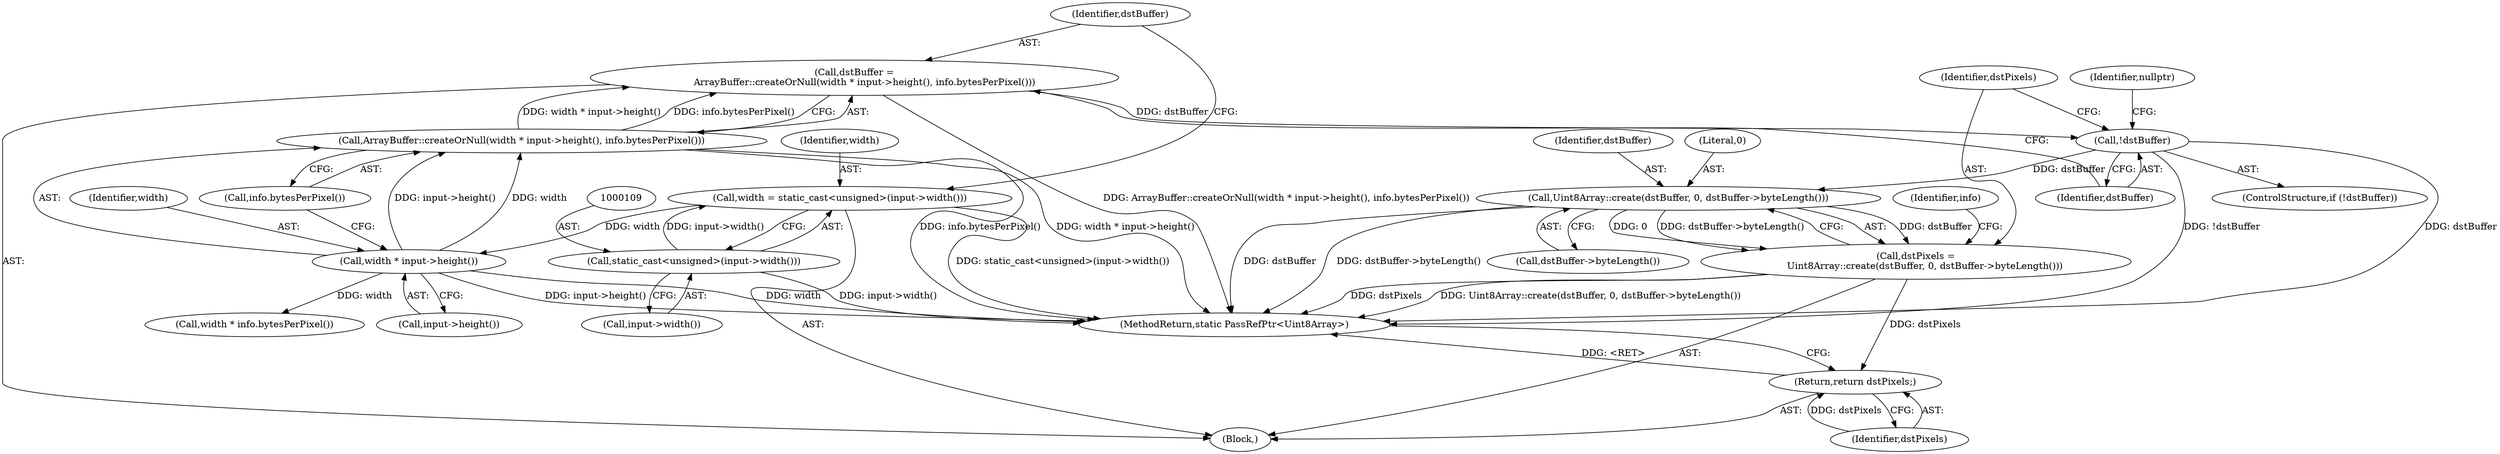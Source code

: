 digraph "0_Chrome_d59a4441697f6253e7dc3f7ae5caad6e5fd2c778_0@API" {
"1000112" [label="(Call,dstBuffer =\n       ArrayBuffer::createOrNull(width * input->height(), info.bytesPerPixel()))"];
"1000114" [label="(Call,ArrayBuffer::createOrNull(width * input->height(), info.bytesPerPixel()))"];
"1000115" [label="(Call,width * input->height())"];
"1000106" [label="(Call,width = static_cast<unsigned>(input->width()))"];
"1000108" [label="(Call,static_cast<unsigned>(input->width()))"];
"1000120" [label="(Call,!dstBuffer)"];
"1000127" [label="(Call,Uint8Array::create(dstBuffer, 0, dstBuffer->byteLength()))"];
"1000125" [label="(Call,dstPixels =\n      Uint8Array::create(dstBuffer, 0, dstBuffer->byteLength()))"];
"1000139" [label="(Return,return dstPixels;)"];
"1000118" [label="(Call,info.bytesPerPixel())"];
"1000126" [label="(Identifier,dstPixels)"];
"1000125" [label="(Call,dstPixels =\n      Uint8Array::create(dstBuffer, 0, dstBuffer->byteLength()))"];
"1000134" [label="(Call,width * info.bytesPerPixel())"];
"1000119" [label="(ControlStructure,if (!dstBuffer))"];
"1000114" [label="(Call,ArrayBuffer::createOrNull(width * input->height(), info.bytesPerPixel()))"];
"1000115" [label="(Call,width * input->height())"];
"1000127" [label="(Call,Uint8Array::create(dstBuffer, 0, dstBuffer->byteLength()))"];
"1000120" [label="(Call,!dstBuffer)"];
"1000108" [label="(Call,static_cast<unsigned>(input->width()))"];
"1000117" [label="(Call,input->height())"];
"1000132" [label="(Identifier,info)"];
"1000123" [label="(Identifier,nullptr)"];
"1000113" [label="(Identifier,dstBuffer)"];
"1000139" [label="(Return,return dstPixels;)"];
"1000130" [label="(Call,dstBuffer->byteLength())"];
"1000110" [label="(Call,input->width())"];
"1000107" [label="(Identifier,width)"];
"1000104" [label="(Block,)"];
"1000116" [label="(Identifier,width)"];
"1000106" [label="(Call,width = static_cast<unsigned>(input->width()))"];
"1000121" [label="(Identifier,dstBuffer)"];
"1000129" [label="(Literal,0)"];
"1000141" [label="(MethodReturn,static PassRefPtr<Uint8Array>)"];
"1000112" [label="(Call,dstBuffer =\n       ArrayBuffer::createOrNull(width * input->height(), info.bytesPerPixel()))"];
"1000140" [label="(Identifier,dstPixels)"];
"1000128" [label="(Identifier,dstBuffer)"];
"1000112" -> "1000104"  [label="AST: "];
"1000112" -> "1000114"  [label="CFG: "];
"1000113" -> "1000112"  [label="AST: "];
"1000114" -> "1000112"  [label="AST: "];
"1000121" -> "1000112"  [label="CFG: "];
"1000112" -> "1000141"  [label="DDG: ArrayBuffer::createOrNull(width * input->height(), info.bytesPerPixel())"];
"1000114" -> "1000112"  [label="DDG: width * input->height()"];
"1000114" -> "1000112"  [label="DDG: info.bytesPerPixel()"];
"1000112" -> "1000120"  [label="DDG: dstBuffer"];
"1000114" -> "1000118"  [label="CFG: "];
"1000115" -> "1000114"  [label="AST: "];
"1000118" -> "1000114"  [label="AST: "];
"1000114" -> "1000141"  [label="DDG: info.bytesPerPixel()"];
"1000114" -> "1000141"  [label="DDG: width * input->height()"];
"1000115" -> "1000114"  [label="DDG: width"];
"1000115" -> "1000114"  [label="DDG: input->height()"];
"1000115" -> "1000117"  [label="CFG: "];
"1000116" -> "1000115"  [label="AST: "];
"1000117" -> "1000115"  [label="AST: "];
"1000118" -> "1000115"  [label="CFG: "];
"1000115" -> "1000141"  [label="DDG: input->height()"];
"1000115" -> "1000141"  [label="DDG: width"];
"1000106" -> "1000115"  [label="DDG: width"];
"1000115" -> "1000134"  [label="DDG: width"];
"1000106" -> "1000104"  [label="AST: "];
"1000106" -> "1000108"  [label="CFG: "];
"1000107" -> "1000106"  [label="AST: "];
"1000108" -> "1000106"  [label="AST: "];
"1000113" -> "1000106"  [label="CFG: "];
"1000106" -> "1000141"  [label="DDG: static_cast<unsigned>(input->width())"];
"1000108" -> "1000106"  [label="DDG: input->width()"];
"1000108" -> "1000110"  [label="CFG: "];
"1000109" -> "1000108"  [label="AST: "];
"1000110" -> "1000108"  [label="AST: "];
"1000108" -> "1000141"  [label="DDG: input->width()"];
"1000120" -> "1000119"  [label="AST: "];
"1000120" -> "1000121"  [label="CFG: "];
"1000121" -> "1000120"  [label="AST: "];
"1000123" -> "1000120"  [label="CFG: "];
"1000126" -> "1000120"  [label="CFG: "];
"1000120" -> "1000141"  [label="DDG: dstBuffer"];
"1000120" -> "1000141"  [label="DDG: !dstBuffer"];
"1000120" -> "1000127"  [label="DDG: dstBuffer"];
"1000127" -> "1000125"  [label="AST: "];
"1000127" -> "1000130"  [label="CFG: "];
"1000128" -> "1000127"  [label="AST: "];
"1000129" -> "1000127"  [label="AST: "];
"1000130" -> "1000127"  [label="AST: "];
"1000125" -> "1000127"  [label="CFG: "];
"1000127" -> "1000141"  [label="DDG: dstBuffer"];
"1000127" -> "1000141"  [label="DDG: dstBuffer->byteLength()"];
"1000127" -> "1000125"  [label="DDG: dstBuffer"];
"1000127" -> "1000125"  [label="DDG: 0"];
"1000127" -> "1000125"  [label="DDG: dstBuffer->byteLength()"];
"1000125" -> "1000104"  [label="AST: "];
"1000126" -> "1000125"  [label="AST: "];
"1000132" -> "1000125"  [label="CFG: "];
"1000125" -> "1000141"  [label="DDG: Uint8Array::create(dstBuffer, 0, dstBuffer->byteLength())"];
"1000125" -> "1000141"  [label="DDG: dstPixels"];
"1000125" -> "1000139"  [label="DDG: dstPixels"];
"1000139" -> "1000104"  [label="AST: "];
"1000139" -> "1000140"  [label="CFG: "];
"1000140" -> "1000139"  [label="AST: "];
"1000141" -> "1000139"  [label="CFG: "];
"1000139" -> "1000141"  [label="DDG: <RET>"];
"1000140" -> "1000139"  [label="DDG: dstPixels"];
}
